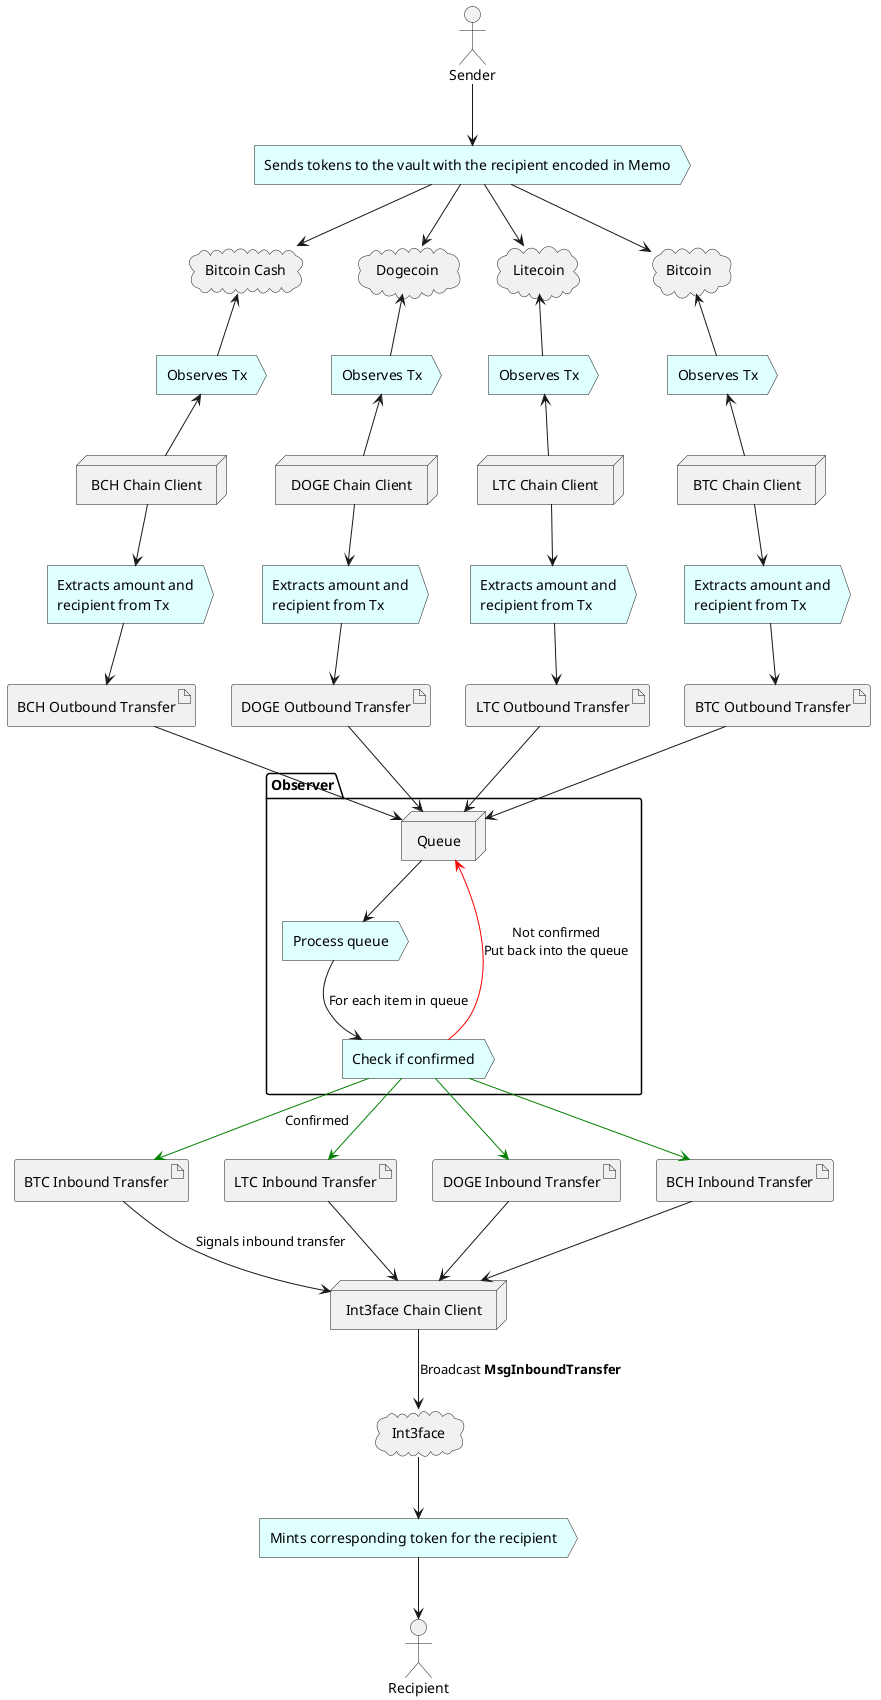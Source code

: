 @startuml utxo_inbound

<style>
action {
    BackgroundColor lightcyan
}
</style>

actor "Sender" as sender
actor "Recipient" as recipient

cloud "Bitcoin" as btc
cloud "Litecoin" as ltc
cloud "Dogecoin" as doge
cloud "Bitcoin Cash" as bch
cloud "Int3face" as int3

node "BTC Chain Client" as btc_client
node "LTC Chain Client" as ltc_client
node "DOGE Chain Client" as doge_client
node "BCH Chain Client" as bch_client
node "Int3face Chain Client" as int3_client

artifact "BTC Outbound Transfer" as btc_out
artifact "LTC Outbound Transfer" as ltc_out
artifact "DOGE Outbound Transfer" as doge_out
artifact "BCH Outbound Transfer" as bch_out
artifact "BTC Inbound Transfer" as btc_in
artifact "LTC Inbound Transfer" as ltc_in
artifact "DOGE Inbound Transfer" as doge_in
artifact "BCH Inbound Transfer" as bch_in

folder "Observer" as observer {
    node "Queue" as inbound_queue
    action "Process queue" as process
    action "Check if confirmed" as confirm
}

action "Sends tokens to the vault with the recipient encoded in Memo" as user_send
action "Observes Tx" as btc_observe
action "Observes Tx" as ltc_observe
action "Observes Tx" as doge_observe
action "Observes Tx" as bch_observe
action "Extracts amount and\nrecipient from Tx" as btc_extract
action "Extracts amount and\nrecipient from Tx" as ltc_extract
action "Extracts amount and\nrecipient from Tx" as doge_extract
action "Extracts amount and\nrecipient from Tx" as bch_extract
action "Mints corresponding token for the recipient" as mint

sender -d-> user_send
user_send -d-> btc
user_send -d-> ltc
user_send -d-> doge
user_send -d-> bch

btc_observe -u-> btc
ltc_observe -u-> ltc
doge_observe -u-> doge
bch_observe -u-> bch
btc_client -u-> btc_observe
ltc_client -u-> ltc_observe
doge_client -u-> doge_observe
bch_client -u-> bch_observe

btc_client -d-> btc_extract
ltc_client -d-> ltc_extract
doge_client -d-> doge_extract
bch_client -d-> bch_extract
btc_extract -d-> btc_out
ltc_extract -d-> ltc_out
doge_extract -d-> doge_out
bch_extract -d-> bch_out

btc_out -d-> inbound_queue
ltc_out -d-> inbound_queue
doge_out -d-> inbound_queue
bch_out -d-> inbound_queue

inbound_queue -d-> process
process -d-> confirm: For each item in queue
confirm -d-> btc_in #green: Confirmed
confirm -d-> ltc_in #green
confirm -d-> doge_in #green
confirm -d-> bch_in #green
confirm --> inbound_queue #red: Not confirmed\nPut back into the queue

btc_in -d-> int3_client: Signals inbound transfer
ltc_in -d-> int3_client
doge_in -d-> int3_client
bch_in -d-> int3_client

int3_client -d-> int3: Broadcast **MsgInboundTransfer**

int3 -d-> mint
mint -d-> recipient
@enduml